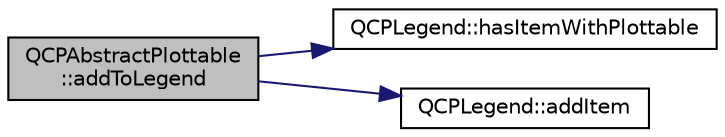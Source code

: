 digraph "QCPAbstractPlottable::addToLegend"
{
  edge [fontname="Helvetica",fontsize="10",labelfontname="Helvetica",labelfontsize="10"];
  node [fontname="Helvetica",fontsize="10",shape=record];
  rankdir="LR";
  Node1 [label="QCPAbstractPlottable\l::addToLegend",height=0.2,width=0.4,color="black", fillcolor="grey75", style="filled", fontcolor="black"];
  Node1 -> Node2 [color="midnightblue",fontsize="10",style="solid",fontname="Helvetica"];
  Node2 [label="QCPLegend::hasItemWithPlottable",height=0.2,width=0.4,color="black", fillcolor="white", style="filled",URL="$class_q_c_p_legend.html#a2eb1d24bdf5658e64962a656303fd61a"];
  Node1 -> Node3 [color="midnightblue",fontsize="10",style="solid",fontname="Helvetica"];
  Node3 [label="QCPLegend::addItem",height=0.2,width=0.4,color="black", fillcolor="white", style="filled",URL="$class_q_c_p_legend.html#a3ab274de52d2951faea45a6d975e6b3f"];
}
